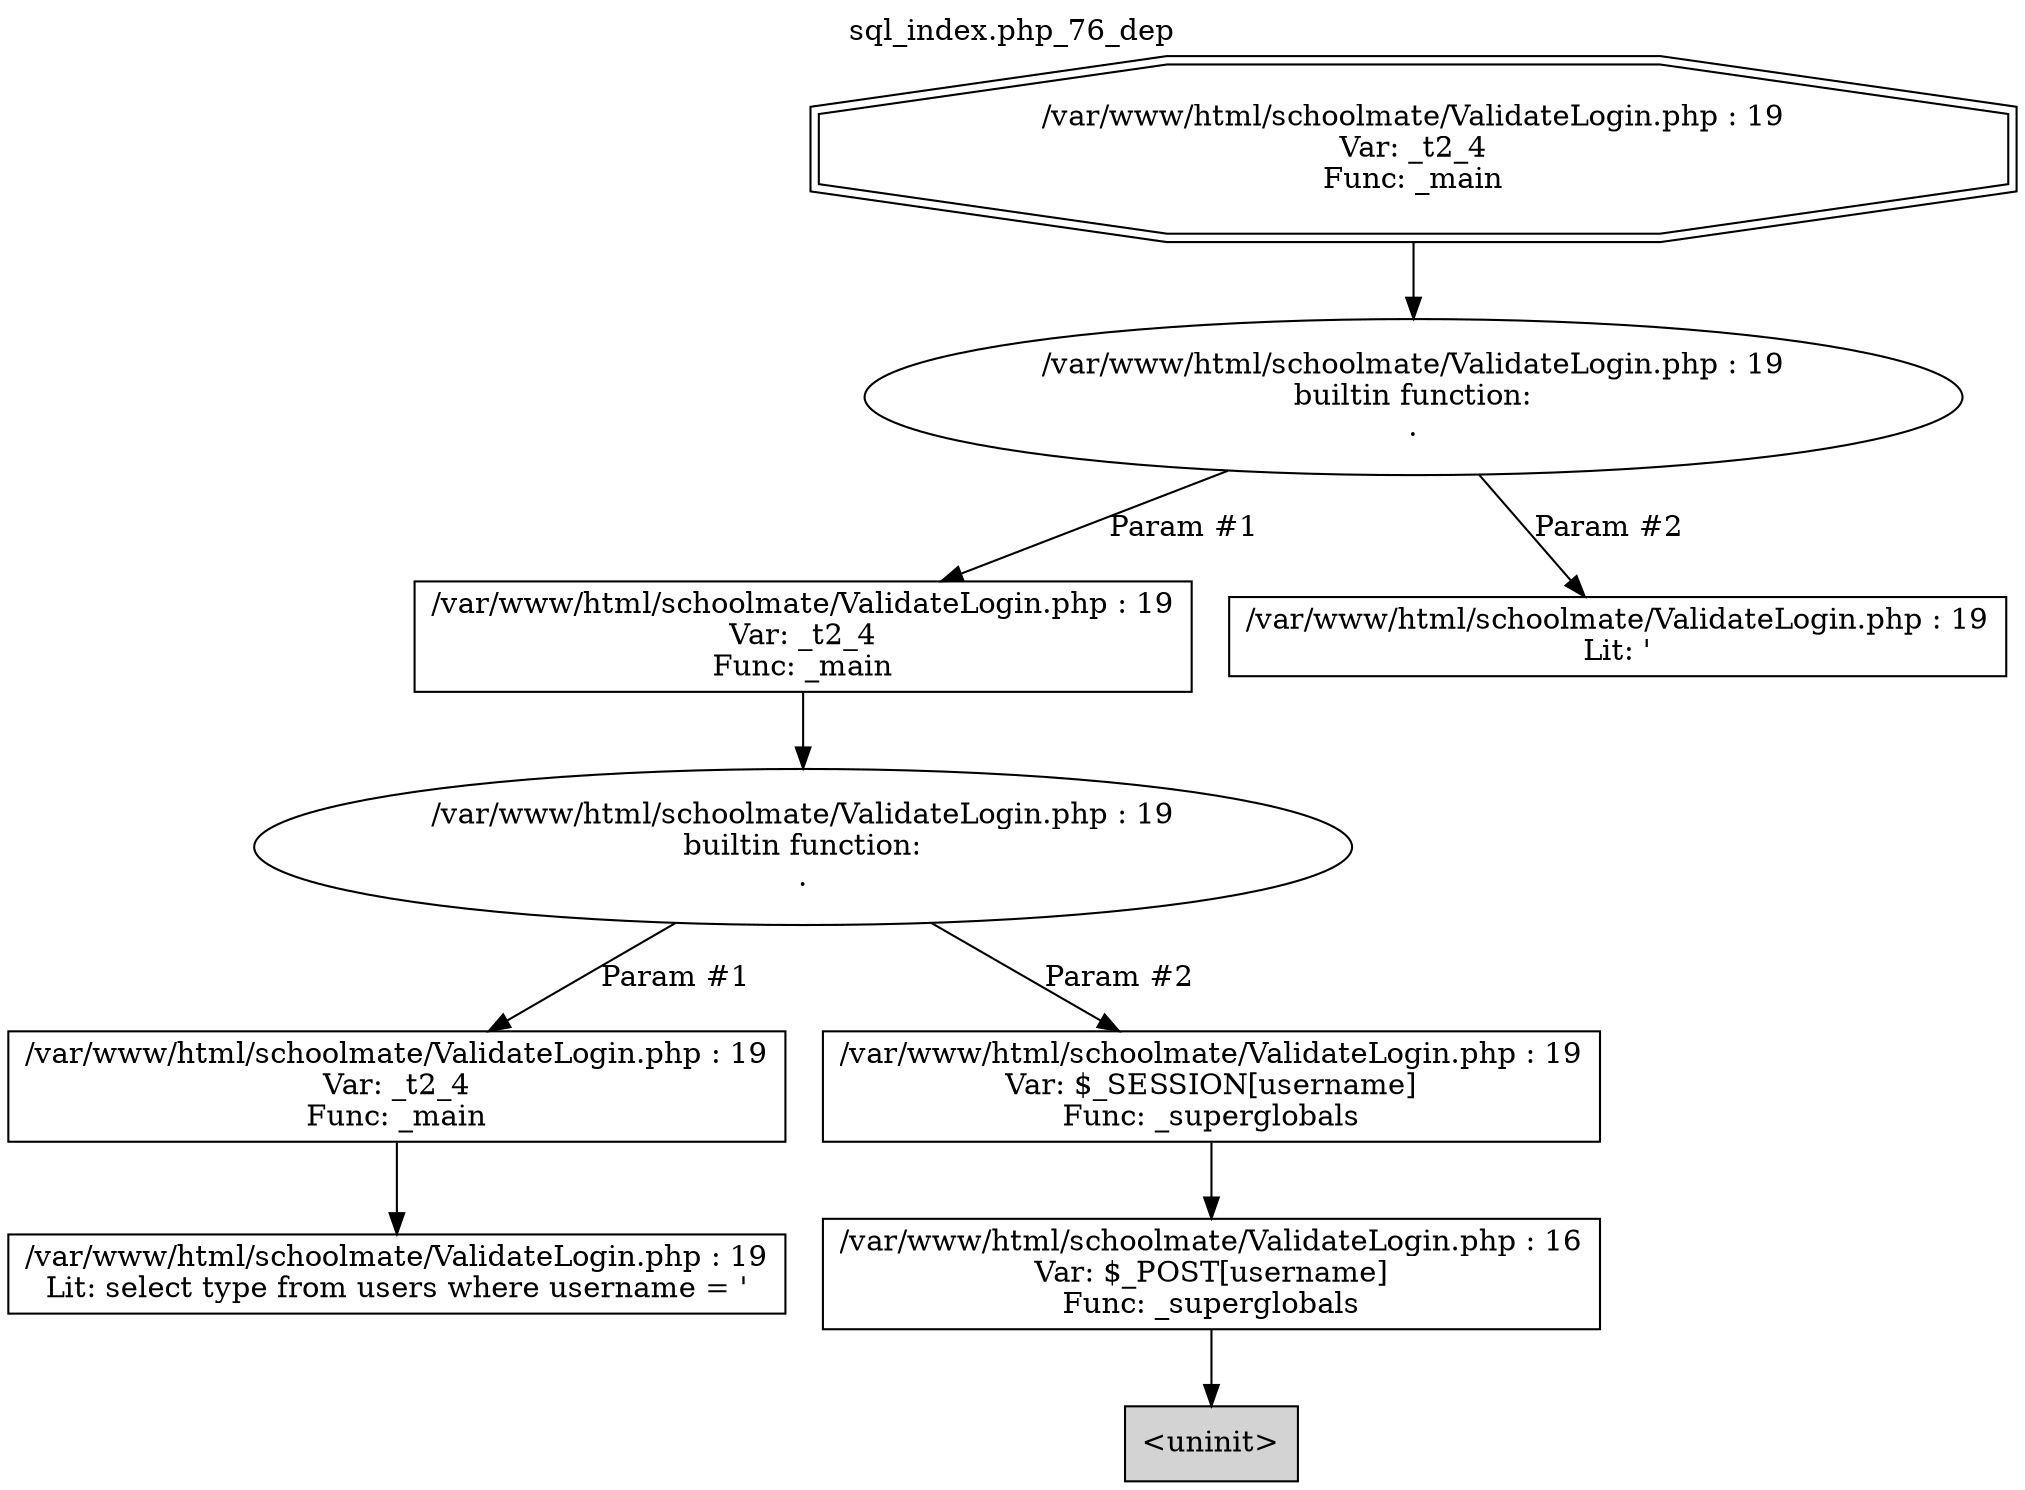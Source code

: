 digraph cfg {
  label="sql_index.php_76_dep";
  labelloc=t;
  n1 [shape=doubleoctagon, label="/var/www/html/schoolmate/ValidateLogin.php : 19\nVar: _t2_4\nFunc: _main\n"];
  n2 [shape=ellipse, label="/var/www/html/schoolmate/ValidateLogin.php : 19\nbuiltin function:\n.\n"];
  n3 [shape=box, label="/var/www/html/schoolmate/ValidateLogin.php : 19\nVar: _t2_4\nFunc: _main\n"];
  n4 [shape=ellipse, label="/var/www/html/schoolmate/ValidateLogin.php : 19\nbuiltin function:\n.\n"];
  n5 [shape=box, label="/var/www/html/schoolmate/ValidateLogin.php : 19\nVar: _t2_4\nFunc: _main\n"];
  n6 [shape=box, label="/var/www/html/schoolmate/ValidateLogin.php : 19\nLit: select type from users where username = '\n"];
  n7 [shape=box, label="/var/www/html/schoolmate/ValidateLogin.php : 19\nVar: $_SESSION[username]\nFunc: _superglobals\n"];
  n8 [shape=box, label="/var/www/html/schoolmate/ValidateLogin.php : 16\nVar: $_POST[username]\nFunc: _superglobals\n"];
  n9 [shape=box, label="<uninit>",style=filled];
  n10 [shape=box, label="/var/www/html/schoolmate/ValidateLogin.php : 19\nLit: '\n"];
  n1 -> n2;
  n3 -> n4;
  n5 -> n6;
  n4 -> n5[label="Param #1"];
  n4 -> n7[label="Param #2"];
  n8 -> n9;
  n7 -> n8;
  n2 -> n3[label="Param #1"];
  n2 -> n10[label="Param #2"];
}
